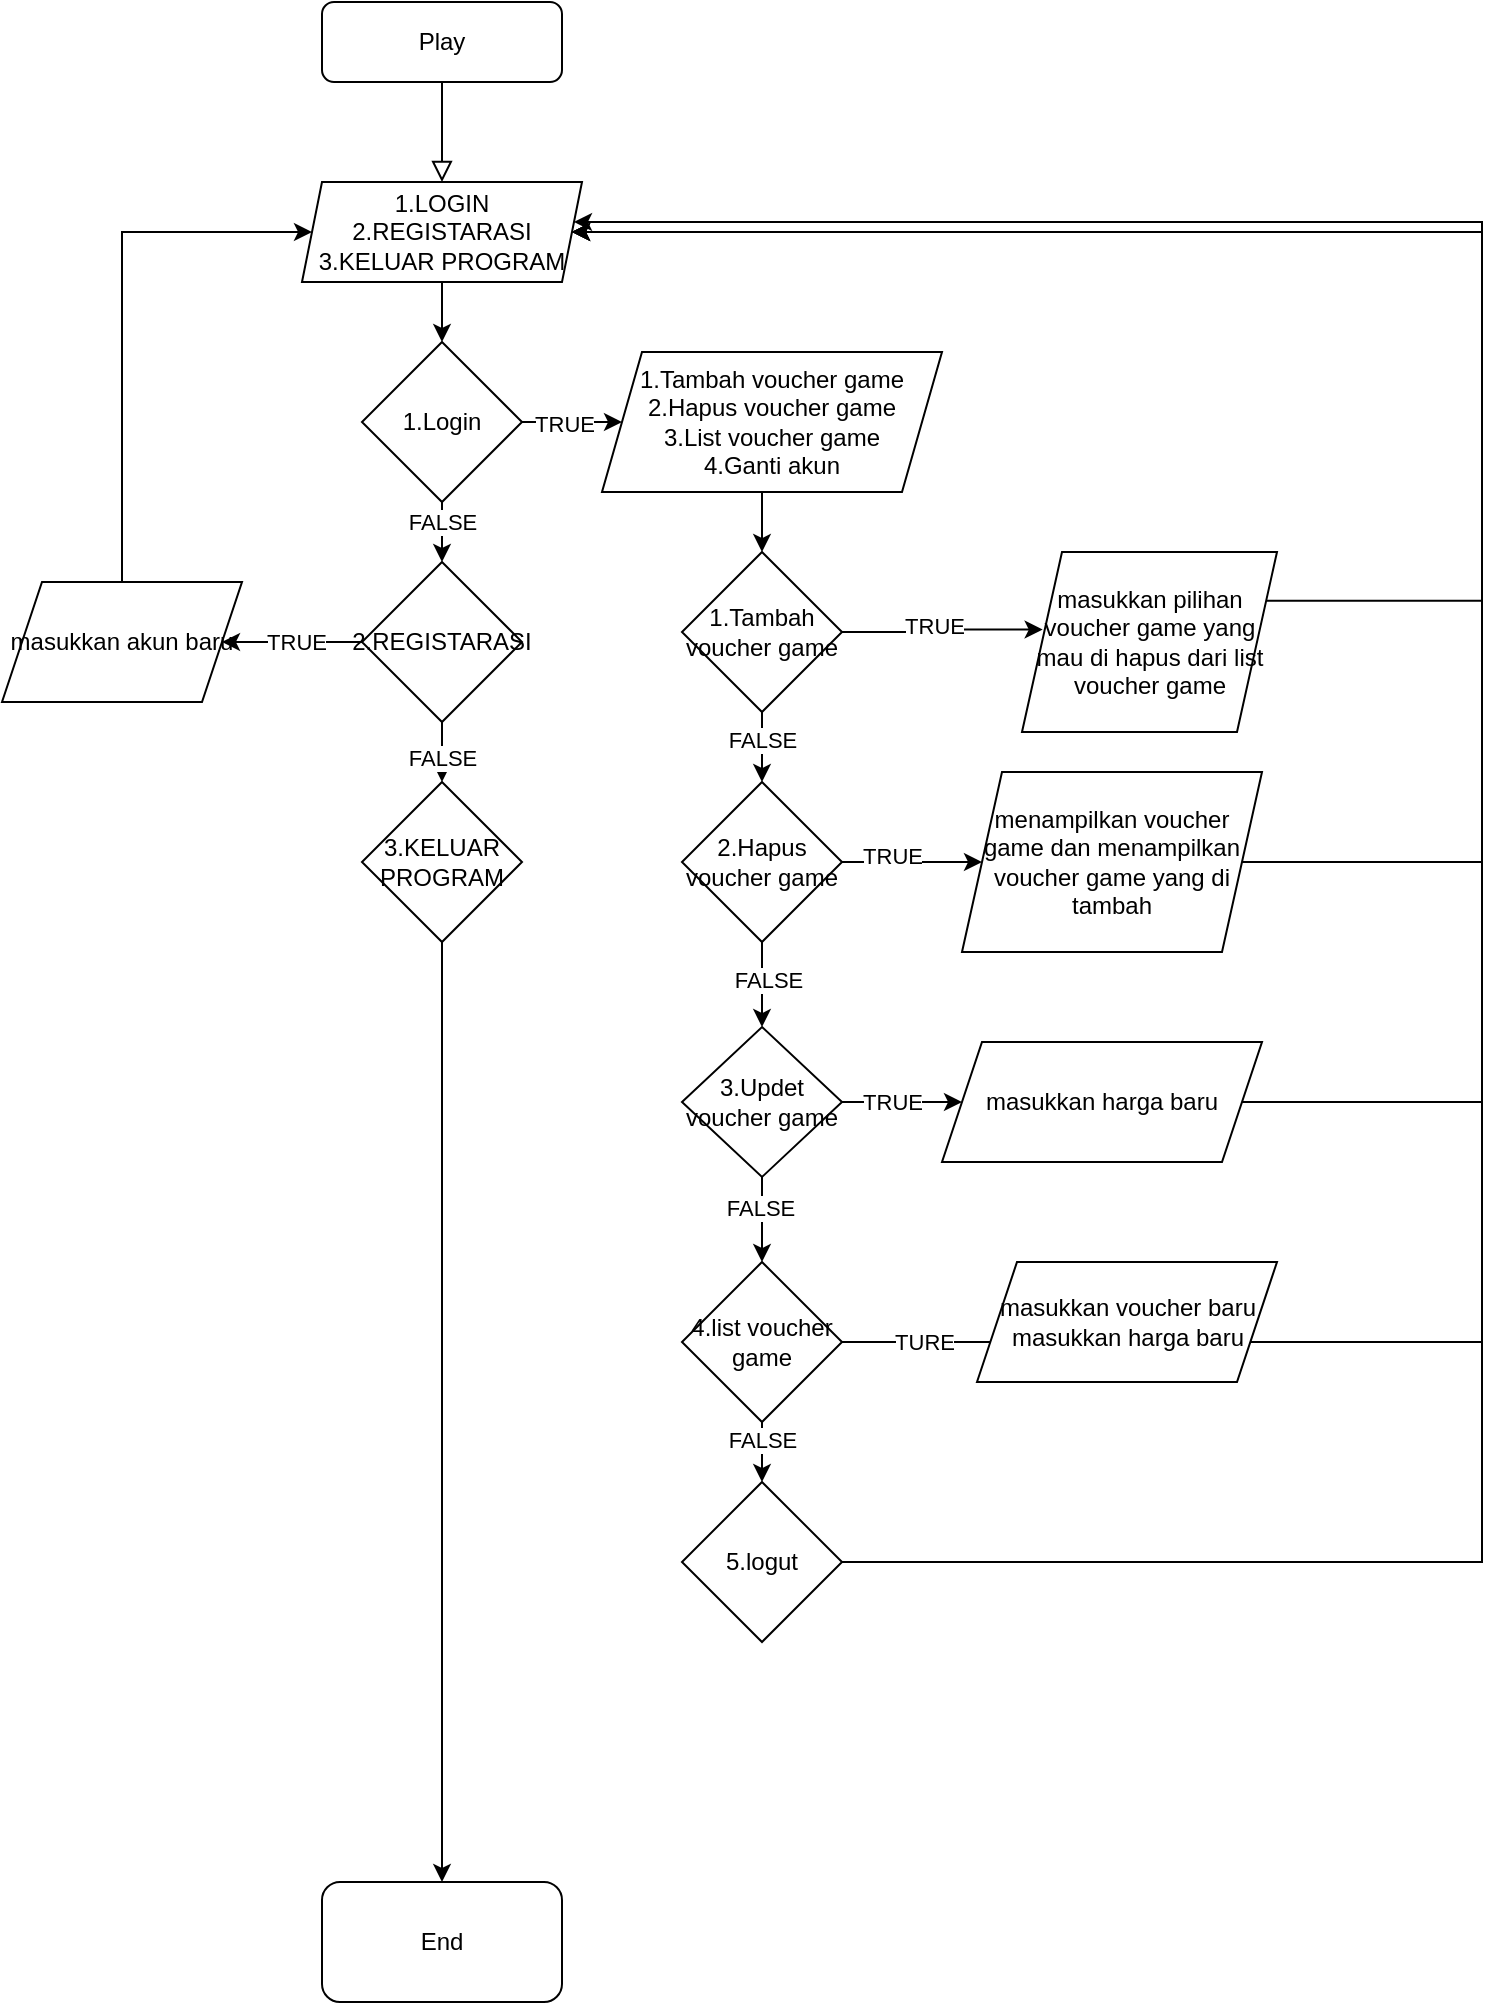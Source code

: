 <mxfile version="24.7.17">
  <diagram id="C5RBs43oDa-KdzZeNtuy" name="Page-1">
    <mxGraphModel dx="772" dy="394" grid="1" gridSize="10" guides="1" tooltips="1" connect="1" arrows="1" fold="1" page="1" pageScale="1" pageWidth="1500" pageHeight="2169" math="0" shadow="0">
      <root>
        <mxCell id="WIyWlLk6GJQsqaUBKTNV-0" />
        <mxCell id="WIyWlLk6GJQsqaUBKTNV-1" parent="WIyWlLk6GJQsqaUBKTNV-0" />
        <mxCell id="WIyWlLk6GJQsqaUBKTNV-2" value="" style="rounded=0;html=1;jettySize=auto;orthogonalLoop=1;fontSize=11;endArrow=block;endFill=0;endSize=8;strokeWidth=1;shadow=0;labelBackgroundColor=none;edgeStyle=orthogonalEdgeStyle;" parent="WIyWlLk6GJQsqaUBKTNV-1" source="WIyWlLk6GJQsqaUBKTNV-3" target="RDPWRDaJUM-HjUEI_1-9-1" edge="1">
          <mxGeometry relative="1" as="geometry" />
        </mxCell>
        <mxCell id="WIyWlLk6GJQsqaUBKTNV-3" value="Play" style="rounded=1;whiteSpace=wrap;html=1;fontSize=12;glass=0;strokeWidth=1;shadow=0;" parent="WIyWlLk6GJQsqaUBKTNV-1" vertex="1">
          <mxGeometry x="160" y="80" width="120" height="40" as="geometry" />
        </mxCell>
        <mxCell id="RDPWRDaJUM-HjUEI_1-9-30" style="edgeStyle=orthogonalEdgeStyle;rounded=0;orthogonalLoop=1;jettySize=auto;html=1;exitX=0.5;exitY=1;exitDx=0;exitDy=0;entryX=0.5;entryY=0;entryDx=0;entryDy=0;" parent="WIyWlLk6GJQsqaUBKTNV-1" source="RDPWRDaJUM-HjUEI_1-9-1" target="RDPWRDaJUM-HjUEI_1-9-28" edge="1">
          <mxGeometry relative="1" as="geometry" />
        </mxCell>
        <mxCell id="RDPWRDaJUM-HjUEI_1-9-1" value="1.LOGIN&lt;div&gt;2.REGISTARASI&lt;/div&gt;&lt;div&gt;3.KELUAR PROGRAM&lt;/div&gt;" style="shape=parallelogram;perimeter=parallelogramPerimeter;whiteSpace=wrap;html=1;fixedSize=1;size=10;" parent="WIyWlLk6GJQsqaUBKTNV-1" vertex="1">
          <mxGeometry x="150" y="170" width="140" height="50" as="geometry" />
        </mxCell>
        <mxCell id="RDPWRDaJUM-HjUEI_1-9-47" style="edgeStyle=orthogonalEdgeStyle;rounded=0;orthogonalLoop=1;jettySize=auto;html=1;exitX=0.25;exitY=1;exitDx=0;exitDy=0;entryX=0.5;entryY=0;entryDx=0;entryDy=0;" parent="WIyWlLk6GJQsqaUBKTNV-1" source="RDPWRDaJUM-HjUEI_1-9-9" target="RDPWRDaJUM-HjUEI_1-9-32" edge="1">
          <mxGeometry relative="1" as="geometry">
            <Array as="points">
              <mxPoint x="380" y="325" />
            </Array>
          </mxGeometry>
        </mxCell>
        <mxCell id="RDPWRDaJUM-HjUEI_1-9-9" value="1.Tambah voucher game&lt;div&gt;2.Hapus voucher game&lt;/div&gt;&lt;div&gt;3.List voucher game&lt;/div&gt;&lt;div&gt;4.Ganti akun&lt;/div&gt;" style="shape=parallelogram;perimeter=parallelogramPerimeter;whiteSpace=wrap;html=1;fixedSize=1;" parent="WIyWlLk6GJQsqaUBKTNV-1" vertex="1">
          <mxGeometry x="300" y="255" width="170" height="70" as="geometry" />
        </mxCell>
        <mxCell id="RDPWRDaJUM-HjUEI_1-9-85" style="edgeStyle=orthogonalEdgeStyle;rounded=0;orthogonalLoop=1;jettySize=auto;html=1;exitX=1;exitY=0.5;exitDx=0;exitDy=0;entryX=1;entryY=0.5;entryDx=0;entryDy=0;" parent="WIyWlLk6GJQsqaUBKTNV-1" source="RDPWRDaJUM-HjUEI_1-9-13" target="RDPWRDaJUM-HjUEI_1-9-1" edge="1">
          <mxGeometry relative="1" as="geometry">
            <Array as="points">
              <mxPoint x="740" y="630" />
              <mxPoint x="740" y="195" />
            </Array>
          </mxGeometry>
        </mxCell>
        <mxCell id="RDPWRDaJUM-HjUEI_1-9-13" value="&lt;div&gt;masukkan harga baru&lt;/div&gt;" style="shape=parallelogram;perimeter=parallelogramPerimeter;whiteSpace=wrap;html=1;fixedSize=1;" parent="WIyWlLk6GJQsqaUBKTNV-1" vertex="1">
          <mxGeometry x="470" y="600" width="160" height="60" as="geometry" />
        </mxCell>
        <mxCell id="RDPWRDaJUM-HjUEI_1-9-83" style="edgeStyle=orthogonalEdgeStyle;rounded=0;orthogonalLoop=1;jettySize=auto;html=1;exitX=1;exitY=0.25;exitDx=0;exitDy=0;entryX=1;entryY=0.5;entryDx=0;entryDy=0;" parent="WIyWlLk6GJQsqaUBKTNV-1" source="RDPWRDaJUM-HjUEI_1-9-16" target="RDPWRDaJUM-HjUEI_1-9-1" edge="1">
          <mxGeometry relative="1" as="geometry">
            <Array as="points">
              <mxPoint x="740" y="379" />
              <mxPoint x="740" y="195" />
            </Array>
          </mxGeometry>
        </mxCell>
        <mxCell id="RDPWRDaJUM-HjUEI_1-9-16" value="masukkan pilihan voucher game yang mau di hapus dari list voucher game" style="shape=parallelogram;perimeter=parallelogramPerimeter;whiteSpace=wrap;html=1;fixedSize=1;" parent="WIyWlLk6GJQsqaUBKTNV-1" vertex="1">
          <mxGeometry x="510" y="355" width="127.5" height="90" as="geometry" />
        </mxCell>
        <mxCell id="RDPWRDaJUM-HjUEI_1-9-84" style="edgeStyle=orthogonalEdgeStyle;rounded=0;orthogonalLoop=1;jettySize=auto;html=1;exitX=1;exitY=0.5;exitDx=0;exitDy=0;entryX=1;entryY=0.5;entryDx=0;entryDy=0;" parent="WIyWlLk6GJQsqaUBKTNV-1" source="RDPWRDaJUM-HjUEI_1-9-19" target="RDPWRDaJUM-HjUEI_1-9-1" edge="1">
          <mxGeometry relative="1" as="geometry">
            <Array as="points">
              <mxPoint x="740" y="510" />
              <mxPoint x="740" y="195" />
            </Array>
          </mxGeometry>
        </mxCell>
        <mxCell id="RDPWRDaJUM-HjUEI_1-9-19" value="menampilkan voucher game dan menampilkan voucher game yang di tambah" style="shape=parallelogram;perimeter=parallelogramPerimeter;whiteSpace=wrap;html=1;fixedSize=1;" parent="WIyWlLk6GJQsqaUBKTNV-1" vertex="1">
          <mxGeometry x="480" y="465" width="150" height="90" as="geometry" />
        </mxCell>
        <mxCell id="RDPWRDaJUM-HjUEI_1-9-31" style="edgeStyle=orthogonalEdgeStyle;rounded=0;orthogonalLoop=1;jettySize=auto;html=1;exitX=1;exitY=0.5;exitDx=0;exitDy=0;entryX=0;entryY=0.5;entryDx=0;entryDy=0;" parent="WIyWlLk6GJQsqaUBKTNV-1" source="RDPWRDaJUM-HjUEI_1-9-28" target="RDPWRDaJUM-HjUEI_1-9-9" edge="1">
          <mxGeometry relative="1" as="geometry">
            <Array as="points">
              <mxPoint x="300" y="290" />
            </Array>
          </mxGeometry>
        </mxCell>
        <mxCell id="RDPWRDaJUM-HjUEI_1-9-60" value="TRUE" style="edgeLabel;html=1;align=center;verticalAlign=middle;resizable=0;points=[];" parent="RDPWRDaJUM-HjUEI_1-9-31" vertex="1" connectable="0">
          <mxGeometry x="-0.153" y="-1" relative="1" as="geometry">
            <mxPoint as="offset" />
          </mxGeometry>
        </mxCell>
        <mxCell id="RDPWRDaJUM-HjUEI_1-9-58" style="edgeStyle=orthogonalEdgeStyle;rounded=0;orthogonalLoop=1;jettySize=auto;html=1;exitX=0.5;exitY=1;exitDx=0;exitDy=0;entryX=0.5;entryY=0;entryDx=0;entryDy=0;" parent="WIyWlLk6GJQsqaUBKTNV-1" source="RDPWRDaJUM-HjUEI_1-9-28" target="RDPWRDaJUM-HjUEI_1-9-51" edge="1">
          <mxGeometry relative="1" as="geometry" />
        </mxCell>
        <mxCell id="RDPWRDaJUM-HjUEI_1-9-59" value="FALSE" style="edgeLabel;html=1;align=center;verticalAlign=middle;resizable=0;points=[];" parent="RDPWRDaJUM-HjUEI_1-9-58" vertex="1" connectable="0">
          <mxGeometry x="-0.367" relative="1" as="geometry">
            <mxPoint as="offset" />
          </mxGeometry>
        </mxCell>
        <mxCell id="RDPWRDaJUM-HjUEI_1-9-28" value="1.Login" style="rhombus;whiteSpace=wrap;html=1;" parent="WIyWlLk6GJQsqaUBKTNV-1" vertex="1">
          <mxGeometry x="180" y="250" width="80" height="80" as="geometry" />
        </mxCell>
        <mxCell id="RDPWRDaJUM-HjUEI_1-9-72" style="edgeStyle=orthogonalEdgeStyle;rounded=0;orthogonalLoop=1;jettySize=auto;html=1;exitX=0.5;exitY=1;exitDx=0;exitDy=0;entryX=0.5;entryY=0;entryDx=0;entryDy=0;" parent="WIyWlLk6GJQsqaUBKTNV-1" source="RDPWRDaJUM-HjUEI_1-9-32" target="RDPWRDaJUM-HjUEI_1-9-38" edge="1">
          <mxGeometry relative="1" as="geometry" />
        </mxCell>
        <mxCell id="RDPWRDaJUM-HjUEI_1-9-87" value="FALSE" style="edgeLabel;html=1;align=center;verticalAlign=middle;resizable=0;points=[];" parent="RDPWRDaJUM-HjUEI_1-9-72" vertex="1" connectable="0">
          <mxGeometry x="-0.187" relative="1" as="geometry">
            <mxPoint as="offset" />
          </mxGeometry>
        </mxCell>
        <mxCell id="RDPWRDaJUM-HjUEI_1-9-32" value="1.Tambah voucher game" style="rhombus;whiteSpace=wrap;html=1;" parent="WIyWlLk6GJQsqaUBKTNV-1" vertex="1">
          <mxGeometry x="340" y="355" width="80" height="80" as="geometry" />
        </mxCell>
        <mxCell id="RDPWRDaJUM-HjUEI_1-9-73" style="edgeStyle=orthogonalEdgeStyle;rounded=0;orthogonalLoop=1;jettySize=auto;html=1;exitX=0.5;exitY=1;exitDx=0;exitDy=0;entryX=0.5;entryY=0;entryDx=0;entryDy=0;" parent="WIyWlLk6GJQsqaUBKTNV-1" source="RDPWRDaJUM-HjUEI_1-9-38" target="RDPWRDaJUM-HjUEI_1-9-41" edge="1">
          <mxGeometry relative="1" as="geometry" />
        </mxCell>
        <mxCell id="RDPWRDaJUM-HjUEI_1-9-89" value="FALSE" style="edgeLabel;html=1;align=center;verticalAlign=middle;resizable=0;points=[];" parent="RDPWRDaJUM-HjUEI_1-9-73" vertex="1" connectable="0">
          <mxGeometry x="-0.131" y="3" relative="1" as="geometry">
            <mxPoint as="offset" />
          </mxGeometry>
        </mxCell>
        <mxCell id="RDPWRDaJUM-HjUEI_1-9-77" style="edgeStyle=orthogonalEdgeStyle;rounded=0;orthogonalLoop=1;jettySize=auto;html=1;exitX=1;exitY=0.5;exitDx=0;exitDy=0;entryX=0;entryY=0.5;entryDx=0;entryDy=0;" parent="WIyWlLk6GJQsqaUBKTNV-1" source="RDPWRDaJUM-HjUEI_1-9-38" target="RDPWRDaJUM-HjUEI_1-9-19" edge="1">
          <mxGeometry relative="1" as="geometry" />
        </mxCell>
        <mxCell id="RDPWRDaJUM-HjUEI_1-9-88" value="TRUE" style="edgeLabel;html=1;align=center;verticalAlign=middle;resizable=0;points=[];" parent="RDPWRDaJUM-HjUEI_1-9-77" vertex="1" connectable="0">
          <mxGeometry x="-0.288" y="3" relative="1" as="geometry">
            <mxPoint as="offset" />
          </mxGeometry>
        </mxCell>
        <mxCell id="RDPWRDaJUM-HjUEI_1-9-38" value="2.Hapus voucher game" style="rhombus;whiteSpace=wrap;html=1;" parent="WIyWlLk6GJQsqaUBKTNV-1" vertex="1">
          <mxGeometry x="340" y="470" width="80" height="80" as="geometry" />
        </mxCell>
        <mxCell id="RDPWRDaJUM-HjUEI_1-9-74" style="edgeStyle=orthogonalEdgeStyle;rounded=0;orthogonalLoop=1;jettySize=auto;html=1;exitX=0.5;exitY=1;exitDx=0;exitDy=0;entryX=0.5;entryY=0;entryDx=0;entryDy=0;" parent="WIyWlLk6GJQsqaUBKTNV-1" source="RDPWRDaJUM-HjUEI_1-9-41" target="RDPWRDaJUM-HjUEI_1-9-49" edge="1">
          <mxGeometry relative="1" as="geometry" />
        </mxCell>
        <mxCell id="RDPWRDaJUM-HjUEI_1-9-91" value="FALSE" style="edgeLabel;html=1;align=center;verticalAlign=middle;resizable=0;points=[];" parent="RDPWRDaJUM-HjUEI_1-9-74" vertex="1" connectable="0">
          <mxGeometry x="-0.303" y="-1" relative="1" as="geometry">
            <mxPoint as="offset" />
          </mxGeometry>
        </mxCell>
        <mxCell id="RDPWRDaJUM-HjUEI_1-9-76" style="edgeStyle=orthogonalEdgeStyle;rounded=0;orthogonalLoop=1;jettySize=auto;html=1;exitX=1;exitY=0.5;exitDx=0;exitDy=0;entryX=0;entryY=0.5;entryDx=0;entryDy=0;" parent="WIyWlLk6GJQsqaUBKTNV-1" source="RDPWRDaJUM-HjUEI_1-9-41" target="RDPWRDaJUM-HjUEI_1-9-13" edge="1">
          <mxGeometry relative="1" as="geometry" />
        </mxCell>
        <mxCell id="RDPWRDaJUM-HjUEI_1-9-90" value="TRUE" style="edgeLabel;html=1;align=center;verticalAlign=middle;resizable=0;points=[];" parent="RDPWRDaJUM-HjUEI_1-9-76" vertex="1" connectable="0">
          <mxGeometry x="0.028" y="-4" relative="1" as="geometry">
            <mxPoint x="-6" y="-4" as="offset" />
          </mxGeometry>
        </mxCell>
        <mxCell id="RDPWRDaJUM-HjUEI_1-9-41" value="3.Updet voucher game" style="rhombus;whiteSpace=wrap;html=1;" parent="WIyWlLk6GJQsqaUBKTNV-1" vertex="1">
          <mxGeometry x="340" y="592.5" width="80" height="75" as="geometry" />
        </mxCell>
        <mxCell id="RDPWRDaJUM-HjUEI_1-9-82" style="edgeStyle=orthogonalEdgeStyle;rounded=0;orthogonalLoop=1;jettySize=auto;html=1;exitX=1;exitY=0.5;exitDx=0;exitDy=0;entryX=1;entryY=0.5;entryDx=0;entryDy=0;" parent="WIyWlLk6GJQsqaUBKTNV-1" source="RDPWRDaJUM-HjUEI_1-9-49" target="RDPWRDaJUM-HjUEI_1-9-1" edge="1">
          <mxGeometry relative="1" as="geometry">
            <Array as="points">
              <mxPoint x="740" y="750" />
              <mxPoint x="740" y="195" />
            </Array>
          </mxGeometry>
        </mxCell>
        <mxCell id="RDPWRDaJUM-HjUEI_1-9-92" value="TURE" style="edgeLabel;html=1;align=center;verticalAlign=middle;resizable=0;points=[];" parent="RDPWRDaJUM-HjUEI_1-9-82" vertex="1" connectable="0">
          <mxGeometry x="-0.939" y="-4" relative="1" as="geometry">
            <mxPoint y="-4" as="offset" />
          </mxGeometry>
        </mxCell>
        <mxCell id="hd8CmoRmjTg9vmjWQOrk-1" style="edgeStyle=orthogonalEdgeStyle;rounded=0;orthogonalLoop=1;jettySize=auto;html=1;exitX=0.5;exitY=1;exitDx=0;exitDy=0;entryX=0.5;entryY=0;entryDx=0;entryDy=0;" edge="1" parent="WIyWlLk6GJQsqaUBKTNV-1" source="RDPWRDaJUM-HjUEI_1-9-49" target="hd8CmoRmjTg9vmjWQOrk-0">
          <mxGeometry relative="1" as="geometry" />
        </mxCell>
        <mxCell id="hd8CmoRmjTg9vmjWQOrk-2" value="FALSE" style="edgeLabel;html=1;align=center;verticalAlign=middle;resizable=0;points=[];" vertex="1" connectable="0" parent="hd8CmoRmjTg9vmjWQOrk-1">
          <mxGeometry x="-0.439" relative="1" as="geometry">
            <mxPoint as="offset" />
          </mxGeometry>
        </mxCell>
        <mxCell id="RDPWRDaJUM-HjUEI_1-9-49" value="4.list voucher game" style="rhombus;whiteSpace=wrap;html=1;" parent="WIyWlLk6GJQsqaUBKTNV-1" vertex="1">
          <mxGeometry x="340" y="710" width="80" height="80" as="geometry" />
        </mxCell>
        <mxCell id="RDPWRDaJUM-HjUEI_1-9-50" value="End" style="rounded=1;whiteSpace=wrap;html=1;" parent="WIyWlLk6GJQsqaUBKTNV-1" vertex="1">
          <mxGeometry x="160" y="1020" width="120" height="60" as="geometry" />
        </mxCell>
        <mxCell id="RDPWRDaJUM-HjUEI_1-9-54" style="edgeStyle=orthogonalEdgeStyle;rounded=0;orthogonalLoop=1;jettySize=auto;html=1;exitX=0;exitY=0.5;exitDx=0;exitDy=0;entryX=1;entryY=0.5;entryDx=0;entryDy=0;" parent="WIyWlLk6GJQsqaUBKTNV-1" source="RDPWRDaJUM-HjUEI_1-9-51" target="RDPWRDaJUM-HjUEI_1-9-53" edge="1">
          <mxGeometry relative="1" as="geometry" />
        </mxCell>
        <mxCell id="RDPWRDaJUM-HjUEI_1-9-62" value="TRUE" style="edgeLabel;html=1;align=center;verticalAlign=middle;resizable=0;points=[];" parent="RDPWRDaJUM-HjUEI_1-9-54" vertex="1" connectable="0">
          <mxGeometry x="-0.3" relative="1" as="geometry">
            <mxPoint x="-9" as="offset" />
          </mxGeometry>
        </mxCell>
        <mxCell id="RDPWRDaJUM-HjUEI_1-9-56" style="edgeStyle=orthogonalEdgeStyle;rounded=0;orthogonalLoop=1;jettySize=auto;html=1;exitX=0.5;exitY=1;exitDx=0;exitDy=0;entryX=0.5;entryY=0;entryDx=0;entryDy=0;" parent="WIyWlLk6GJQsqaUBKTNV-1" source="RDPWRDaJUM-HjUEI_1-9-51" target="RDPWRDaJUM-HjUEI_1-9-55" edge="1">
          <mxGeometry relative="1" as="geometry" />
        </mxCell>
        <mxCell id="RDPWRDaJUM-HjUEI_1-9-61" value="FALSE" style="edgeLabel;html=1;align=center;verticalAlign=middle;resizable=0;points=[];" parent="RDPWRDaJUM-HjUEI_1-9-56" vertex="1" connectable="0">
          <mxGeometry x="-0.533" y="-1" relative="1" as="geometry">
            <mxPoint x="1" y="11" as="offset" />
          </mxGeometry>
        </mxCell>
        <mxCell id="RDPWRDaJUM-HjUEI_1-9-51" value="2.REGISTARASI" style="rhombus;whiteSpace=wrap;html=1;" parent="WIyWlLk6GJQsqaUBKTNV-1" vertex="1">
          <mxGeometry x="180" y="360" width="80" height="80" as="geometry" />
        </mxCell>
        <mxCell id="RDPWRDaJUM-HjUEI_1-9-68" style="edgeStyle=orthogonalEdgeStyle;rounded=0;orthogonalLoop=1;jettySize=auto;html=1;exitX=0.5;exitY=0;exitDx=0;exitDy=0;entryX=0;entryY=0.5;entryDx=0;entryDy=0;" parent="WIyWlLk6GJQsqaUBKTNV-1" source="RDPWRDaJUM-HjUEI_1-9-53" target="RDPWRDaJUM-HjUEI_1-9-1" edge="1">
          <mxGeometry relative="1" as="geometry">
            <Array as="points">
              <mxPoint x="60" y="195" />
            </Array>
          </mxGeometry>
        </mxCell>
        <mxCell id="RDPWRDaJUM-HjUEI_1-9-53" value="masukkan akun baru" style="shape=parallelogram;perimeter=parallelogramPerimeter;whiteSpace=wrap;html=1;fixedSize=1;" parent="WIyWlLk6GJQsqaUBKTNV-1" vertex="1">
          <mxGeometry y="370" width="120" height="60" as="geometry" />
        </mxCell>
        <mxCell id="RDPWRDaJUM-HjUEI_1-9-71" style="edgeStyle=orthogonalEdgeStyle;rounded=0;orthogonalLoop=1;jettySize=auto;html=1;exitX=0.5;exitY=1;exitDx=0;exitDy=0;" parent="WIyWlLk6GJQsqaUBKTNV-1" source="RDPWRDaJUM-HjUEI_1-9-55" target="RDPWRDaJUM-HjUEI_1-9-50" edge="1">
          <mxGeometry relative="1" as="geometry" />
        </mxCell>
        <mxCell id="RDPWRDaJUM-HjUEI_1-9-55" value="3.KELUAR PROGRAM" style="rhombus;whiteSpace=wrap;html=1;" parent="WIyWlLk6GJQsqaUBKTNV-1" vertex="1">
          <mxGeometry x="180" y="470" width="80" height="80" as="geometry" />
        </mxCell>
        <mxCell id="RDPWRDaJUM-HjUEI_1-9-78" style="edgeStyle=orthogonalEdgeStyle;rounded=0;orthogonalLoop=1;jettySize=auto;html=1;exitX=1;exitY=0.5;exitDx=0;exitDy=0;entryX=0.081;entryY=0.431;entryDx=0;entryDy=0;entryPerimeter=0;" parent="WIyWlLk6GJQsqaUBKTNV-1" source="RDPWRDaJUM-HjUEI_1-9-32" target="RDPWRDaJUM-HjUEI_1-9-16" edge="1">
          <mxGeometry relative="1" as="geometry" />
        </mxCell>
        <mxCell id="RDPWRDaJUM-HjUEI_1-9-86" value="TRUE" style="edgeLabel;html=1;align=center;verticalAlign=middle;resizable=0;points=[];" parent="RDPWRDaJUM-HjUEI_1-9-78" vertex="1" connectable="0">
          <mxGeometry x="-0.076" y="2" relative="1" as="geometry">
            <mxPoint as="offset" />
          </mxGeometry>
        </mxCell>
        <mxCell id="hd8CmoRmjTg9vmjWQOrk-6" style="edgeStyle=orthogonalEdgeStyle;rounded=0;orthogonalLoop=1;jettySize=auto;html=1;exitX=1;exitY=0.5;exitDx=0;exitDy=0;" edge="1" parent="WIyWlLk6GJQsqaUBKTNV-1" source="hd8CmoRmjTg9vmjWQOrk-0" target="RDPWRDaJUM-HjUEI_1-9-1">
          <mxGeometry relative="1" as="geometry">
            <mxPoint x="290" y="190" as="targetPoint" />
            <Array as="points">
              <mxPoint x="740" y="860" />
              <mxPoint x="740" y="190" />
            </Array>
          </mxGeometry>
        </mxCell>
        <mxCell id="hd8CmoRmjTg9vmjWQOrk-0" value="5.logut" style="rhombus;whiteSpace=wrap;html=1;" vertex="1" parent="WIyWlLk6GJQsqaUBKTNV-1">
          <mxGeometry x="340" y="820" width="80" height="80" as="geometry" />
        </mxCell>
        <mxCell id="hd8CmoRmjTg9vmjWQOrk-5" value="masukkan voucher baru&lt;div&gt;masukkan harga baru&lt;/div&gt;" style="shape=parallelogram;perimeter=parallelogramPerimeter;whiteSpace=wrap;html=1;fixedSize=1;" vertex="1" parent="WIyWlLk6GJQsqaUBKTNV-1">
          <mxGeometry x="487.5" y="710" width="150" height="60" as="geometry" />
        </mxCell>
      </root>
    </mxGraphModel>
  </diagram>
</mxfile>
